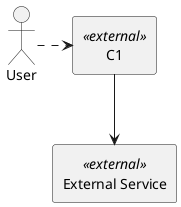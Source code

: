 {
  "sha1": "cdnohq6vlj5cef945vn7v2efod6nlmt",
  "insertion": {
    "when": "2024-06-01T09:03:01.291Z",
    "url": "https://github.com/plantuml/plantuml/issues/1216#issuecomment-1355336618",
    "user": "plantuml@gmail.com"
  }
}
@startuml
skinparam component {
    Style rectangle
}

skinparam rectangle {
    BackgroundColor<<external>> #orange
}

actor User
component C1 <<external>>
component "External Service" <<external>> as C2

User .> C1
C1 --> C2
@enduml

